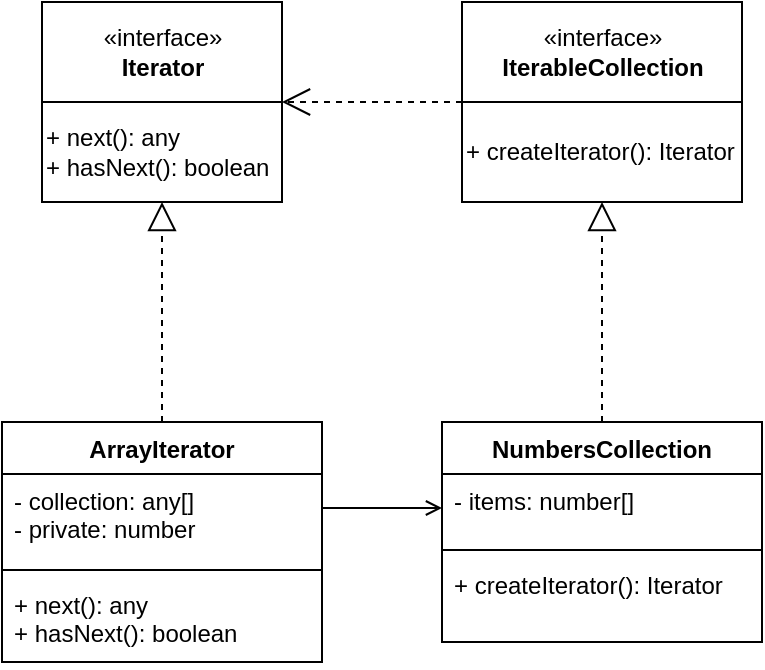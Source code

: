 <mxfile>
    <diagram id="FBXfQbGkFUqDWWcIVUjz" name="Страница 1">
        <mxGraphModel dx="791" dy="426" grid="1" gridSize="10" guides="1" tooltips="1" connect="1" arrows="1" fold="1" page="1" pageScale="1" pageWidth="827" pageHeight="1169" math="0" shadow="0">
            <root>
                <mxCell id="0"/>
                <mxCell id="1" parent="0"/>
                <mxCell id="4" value="" style="group" parent="1" vertex="1" connectable="0">
                    <mxGeometry x="90" y="110" width="120" height="100" as="geometry"/>
                </mxCell>
                <mxCell id="2" value="«interface»&lt;br&gt;&lt;b&gt;Iterator&lt;/b&gt;" style="html=1;" parent="4" vertex="1">
                    <mxGeometry width="120.0" height="50" as="geometry"/>
                </mxCell>
                <mxCell id="3" value="+ next(): any&lt;br&gt;+ hasNext(): boolean" style="html=1;align=left;" parent="4" vertex="1">
                    <mxGeometry y="50" width="120.0" height="50" as="geometry"/>
                </mxCell>
                <mxCell id="5" value="ArrayIterator" style="swimlane;fontStyle=1;align=center;verticalAlign=top;childLayout=stackLayout;horizontal=1;startSize=26;horizontalStack=0;resizeParent=1;resizeParentMax=0;resizeLast=0;collapsible=1;marginBottom=0;" parent="1" vertex="1">
                    <mxGeometry x="70" y="320" width="160" height="120" as="geometry"/>
                </mxCell>
                <mxCell id="6" value="- collection: any[]&#10;- private: number" style="text;strokeColor=none;fillColor=none;align=left;verticalAlign=top;spacingLeft=4;spacingRight=4;overflow=hidden;rotatable=0;points=[[0,0.5],[1,0.5]];portConstraint=eastwest;" parent="5" vertex="1">
                    <mxGeometry y="26" width="160" height="44" as="geometry"/>
                </mxCell>
                <mxCell id="7" value="" style="line;strokeWidth=1;fillColor=none;align=left;verticalAlign=middle;spacingTop=-1;spacingLeft=3;spacingRight=3;rotatable=0;labelPosition=right;points=[];portConstraint=eastwest;" parent="5" vertex="1">
                    <mxGeometry y="70" width="160" height="8" as="geometry"/>
                </mxCell>
                <mxCell id="8" value="+ next(): any&#10;+ hasNext(): boolean" style="text;strokeColor=none;fillColor=none;align=left;verticalAlign=top;spacingLeft=4;spacingRight=4;overflow=hidden;rotatable=0;points=[[0,0.5],[1,0.5]];portConstraint=eastwest;" parent="5" vertex="1">
                    <mxGeometry y="78" width="160" height="42" as="geometry"/>
                </mxCell>
                <mxCell id="9" value="" style="endArrow=block;dashed=1;endFill=0;endSize=12;html=1;entryX=0.5;entryY=1;entryDx=0;entryDy=0;exitX=0.5;exitY=0;exitDx=0;exitDy=0;" parent="1" source="5" target="3" edge="1">
                    <mxGeometry width="160" relative="1" as="geometry">
                        <mxPoint x="330" y="340" as="sourcePoint"/>
                        <mxPoint x="490" y="340" as="targetPoint"/>
                    </mxGeometry>
                </mxCell>
                <mxCell id="10" value="" style="group" parent="1" vertex="1" connectable="0">
                    <mxGeometry x="300" y="110" width="140" height="100" as="geometry"/>
                </mxCell>
                <mxCell id="11" value="«interface»&lt;br&gt;&lt;b&gt;IterableCollection&lt;/b&gt;" style="html=1;" parent="10" vertex="1">
                    <mxGeometry width="140" height="50" as="geometry"/>
                </mxCell>
                <mxCell id="12" value="+ createIterator(): Iterator" style="html=1;align=left;" parent="10" vertex="1">
                    <mxGeometry y="50" width="140" height="50" as="geometry"/>
                </mxCell>
                <mxCell id="13" value="NumbersCollection" style="swimlane;fontStyle=1;align=center;verticalAlign=top;childLayout=stackLayout;horizontal=1;startSize=26;horizontalStack=0;resizeParent=1;resizeParentMax=0;resizeLast=0;collapsible=1;marginBottom=0;" parent="1" vertex="1">
                    <mxGeometry x="290" y="320" width="160" height="110" as="geometry"/>
                </mxCell>
                <mxCell id="14" value="- items: number[]" style="text;strokeColor=none;fillColor=none;align=left;verticalAlign=top;spacingLeft=4;spacingRight=4;overflow=hidden;rotatable=0;points=[[0,0.5],[1,0.5]];portConstraint=eastwest;" parent="13" vertex="1">
                    <mxGeometry y="26" width="160" height="34" as="geometry"/>
                </mxCell>
                <mxCell id="15" value="" style="line;strokeWidth=1;fillColor=none;align=left;verticalAlign=middle;spacingTop=-1;spacingLeft=3;spacingRight=3;rotatable=0;labelPosition=right;points=[];portConstraint=eastwest;" parent="13" vertex="1">
                    <mxGeometry y="60" width="160" height="8" as="geometry"/>
                </mxCell>
                <mxCell id="16" value="+ createIterator(): Iterator" style="text;strokeColor=none;fillColor=none;align=left;verticalAlign=top;spacingLeft=4;spacingRight=4;overflow=hidden;rotatable=0;points=[[0,0.5],[1,0.5]];portConstraint=eastwest;" parent="13" vertex="1">
                    <mxGeometry y="68" width="160" height="42" as="geometry"/>
                </mxCell>
                <mxCell id="17" value="" style="endArrow=block;dashed=1;endFill=0;endSize=12;html=1;entryX=0.5;entryY=1;entryDx=0;entryDy=0;exitX=0.5;exitY=0;exitDx=0;exitDy=0;" parent="1" source="13" target="12" edge="1">
                    <mxGeometry width="160" relative="1" as="geometry">
                        <mxPoint x="160" y="330" as="sourcePoint"/>
                        <mxPoint x="160" y="220" as="targetPoint"/>
                    </mxGeometry>
                </mxCell>
                <mxCell id="18" value="" style="endArrow=open;dashed=1;endFill=0;endSize=12;html=1;entryX=1;entryY=0;entryDx=0;entryDy=0;exitX=0;exitY=0;exitDx=0;exitDy=0;" parent="1" source="12" target="3" edge="1">
                    <mxGeometry width="160" relative="1" as="geometry">
                        <mxPoint x="330" y="340" as="sourcePoint"/>
                        <mxPoint x="490" y="340" as="targetPoint"/>
                    </mxGeometry>
                </mxCell>
                <mxCell id="19" value="" style="endArrow=open;startArrow=none;endFill=0;startFill=0;html=1;entryX=0;entryY=0.5;entryDx=0;entryDy=0;exitX=1;exitY=0.386;exitDx=0;exitDy=0;exitPerimeter=0;" parent="1" source="6" target="14" edge="1">
                    <mxGeometry width="160" relative="1" as="geometry">
                        <mxPoint x="330" y="340" as="sourcePoint"/>
                        <mxPoint x="490" y="340" as="targetPoint"/>
                    </mxGeometry>
                </mxCell>
            </root>
        </mxGraphModel>
    </diagram>
</mxfile>